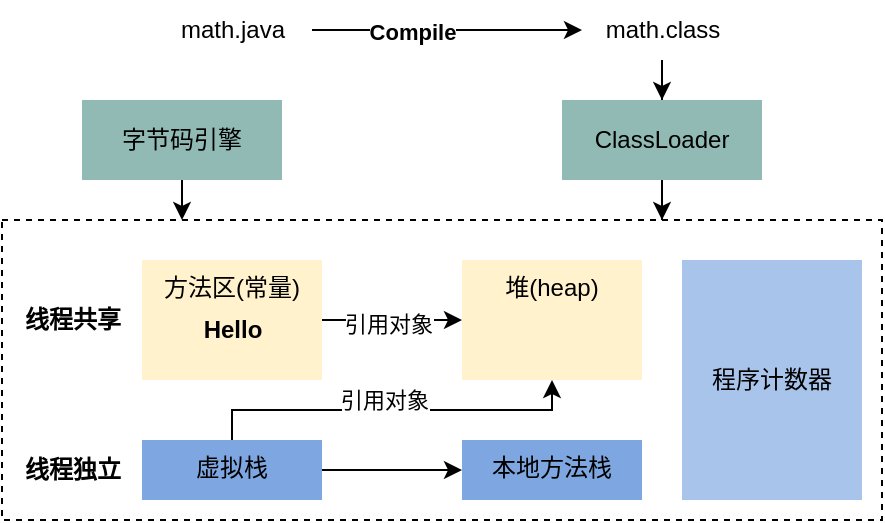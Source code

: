 <mxfile version="24.6.4" type="github">
  <diagram name="第 1 页" id="kwkJNa-P7wrOcMMQlqA8">
    <mxGraphModel dx="733" dy="362" grid="1" gridSize="10" guides="1" tooltips="1" connect="1" arrows="1" fold="1" page="1" pageScale="1" pageWidth="827" pageHeight="1169" math="0" shadow="0">
      <root>
        <mxCell id="0" />
        <mxCell id="1" parent="0" />
        <mxCell id="V5n-WUcLrEbm6pE8jeMB-11" value="" style="rounded=0;whiteSpace=wrap;html=1;fillColor=none;dashed=1;" parent="1" vertex="1">
          <mxGeometry x="70" y="170" width="440" height="150" as="geometry" />
        </mxCell>
        <mxCell id="70z3qarXOF4TtK9kg1kG-1" style="edgeStyle=orthogonalEdgeStyle;rounded=0;orthogonalLoop=1;jettySize=auto;html=1;entryX=0.75;entryY=0;entryDx=0;entryDy=0;" parent="1" source="V5n-WUcLrEbm6pE8jeMB-1" target="V5n-WUcLrEbm6pE8jeMB-11" edge="1">
          <mxGeometry relative="1" as="geometry" />
        </mxCell>
        <mxCell id="V5n-WUcLrEbm6pE8jeMB-1" value="ClassLoader" style="rounded=0;whiteSpace=wrap;html=1;dashed=1;fillColor=#90BAB3;strokeColor=none;" parent="1" vertex="1">
          <mxGeometry x="350" y="110" width="100" height="40" as="geometry" />
        </mxCell>
        <mxCell id="V5n-WUcLrEbm6pE8jeMB-4" style="edgeStyle=orthogonalEdgeStyle;rounded=0;orthogonalLoop=1;jettySize=auto;html=1;" parent="1" source="V5n-WUcLrEbm6pE8jeMB-2" target="V5n-WUcLrEbm6pE8jeMB-3" edge="1">
          <mxGeometry relative="1" as="geometry" />
        </mxCell>
        <mxCell id="V5n-WUcLrEbm6pE8jeMB-5" value="Compile" style="edgeLabel;html=1;align=center;verticalAlign=middle;resizable=0;points=[];fontStyle=1" parent="V5n-WUcLrEbm6pE8jeMB-4" vertex="1" connectable="0">
          <mxGeometry x="-0.269" y="-1" relative="1" as="geometry">
            <mxPoint as="offset" />
          </mxGeometry>
        </mxCell>
        <mxCell id="V5n-WUcLrEbm6pE8jeMB-2" value="math.java" style="text;html=1;align=center;verticalAlign=middle;resizable=0;points=[];autosize=1;strokeColor=none;fillColor=none;" parent="1" vertex="1">
          <mxGeometry x="145" y="60" width="80" height="30" as="geometry" />
        </mxCell>
        <mxCell id="V5n-WUcLrEbm6pE8jeMB-6" style="edgeStyle=orthogonalEdgeStyle;rounded=0;orthogonalLoop=1;jettySize=auto;html=1;" parent="1" source="V5n-WUcLrEbm6pE8jeMB-3" target="V5n-WUcLrEbm6pE8jeMB-1" edge="1">
          <mxGeometry relative="1" as="geometry" />
        </mxCell>
        <mxCell id="V5n-WUcLrEbm6pE8jeMB-3" value="math.class" style="text;html=1;align=center;verticalAlign=middle;resizable=0;points=[];autosize=1;strokeColor=none;fillColor=none;" parent="1" vertex="1">
          <mxGeometry x="360" y="60" width="80" height="30" as="geometry" />
        </mxCell>
        <mxCell id="O3prK3IMAQn_mYPLxQvE-3" style="edgeStyle=orthogonalEdgeStyle;rounded=0;orthogonalLoop=1;jettySize=auto;html=1;entryX=0;entryY=0.5;entryDx=0;entryDy=0;" parent="1" source="70z3qarXOF4TtK9kg1kG-2" target="70z3qarXOF4TtK9kg1kG-4" edge="1">
          <mxGeometry relative="1" as="geometry" />
        </mxCell>
        <mxCell id="O3prK3IMAQn_mYPLxQvE-6" value="引用对象" style="edgeLabel;html=1;align=center;verticalAlign=middle;resizable=0;points=[];" parent="O3prK3IMAQn_mYPLxQvE-3" vertex="1" connectable="0">
          <mxGeometry x="-0.067" y="-2" relative="1" as="geometry">
            <mxPoint as="offset" />
          </mxGeometry>
        </mxCell>
        <mxCell id="70z3qarXOF4TtK9kg1kG-2" value="方法区(常量)" style="rounded=0;whiteSpace=wrap;html=1;verticalAlign=top;fillColor=#fff2cc;strokeColor=none;" parent="1" vertex="1">
          <mxGeometry x="140" y="190" width="90" height="60" as="geometry" />
        </mxCell>
        <mxCell id="O3prK3IMAQn_mYPLxQvE-5" style="edgeStyle=orthogonalEdgeStyle;rounded=0;orthogonalLoop=1;jettySize=auto;html=1;entryX=0;entryY=0.5;entryDx=0;entryDy=0;" parent="1" source="70z3qarXOF4TtK9kg1kG-3" target="70z3qarXOF4TtK9kg1kG-5" edge="1">
          <mxGeometry relative="1" as="geometry" />
        </mxCell>
        <mxCell id="FqOL_brgx5Y4U_j49eOW-1" style="edgeStyle=elbowEdgeStyle;rounded=0;orthogonalLoop=1;jettySize=auto;html=1;entryX=0.5;entryY=1;entryDx=0;entryDy=0;elbow=vertical;" edge="1" parent="1" source="70z3qarXOF4TtK9kg1kG-3" target="70z3qarXOF4TtK9kg1kG-4">
          <mxGeometry relative="1" as="geometry" />
        </mxCell>
        <mxCell id="FqOL_brgx5Y4U_j49eOW-3" value="引用对象" style="edgeLabel;html=1;align=center;verticalAlign=middle;resizable=0;points=[];" vertex="1" connectable="0" parent="FqOL_brgx5Y4U_j49eOW-1">
          <mxGeometry x="-0.164" y="-1" relative="1" as="geometry">
            <mxPoint x="11" y="-6" as="offset" />
          </mxGeometry>
        </mxCell>
        <mxCell id="70z3qarXOF4TtK9kg1kG-3" value="虚拟栈" style="rounded=0;whiteSpace=wrap;html=1;verticalAlign=top;strokeColor=none;fillColor=#7EA6E0;" parent="1" vertex="1">
          <mxGeometry x="140" y="280" width="90" height="30" as="geometry" />
        </mxCell>
        <mxCell id="70z3qarXOF4TtK9kg1kG-4" value="堆(heap)" style="rounded=0;whiteSpace=wrap;html=1;verticalAlign=top;fillColor=#fff2cc;strokeColor=none;" parent="1" vertex="1">
          <mxGeometry x="300" y="190" width="90" height="60" as="geometry" />
        </mxCell>
        <mxCell id="70z3qarXOF4TtK9kg1kG-5" value="本地方法栈" style="rounded=0;whiteSpace=wrap;html=1;verticalAlign=top;fillColor=#7EA6E0;strokeColor=none;" parent="1" vertex="1">
          <mxGeometry x="300" y="280" width="90" height="30" as="geometry" />
        </mxCell>
        <mxCell id="70z3qarXOF4TtK9kg1kG-6" value="程序计数器" style="rounded=0;whiteSpace=wrap;html=1;fillColor=#A9C4EB;strokeColor=none;" parent="1" vertex="1">
          <mxGeometry x="410" y="190" width="90" height="120" as="geometry" />
        </mxCell>
        <mxCell id="70z3qarXOF4TtK9kg1kG-7" value="字节码引擎" style="rounded=0;whiteSpace=wrap;html=1;dashed=1;fillColor=#90BAB3;strokeColor=none;" parent="1" vertex="1">
          <mxGeometry x="110" y="110" width="100" height="40" as="geometry" />
        </mxCell>
        <mxCell id="70z3qarXOF4TtK9kg1kG-8" style="edgeStyle=orthogonalEdgeStyle;rounded=0;orthogonalLoop=1;jettySize=auto;html=1;" parent="1" source="70z3qarXOF4TtK9kg1kG-7" edge="1">
          <mxGeometry relative="1" as="geometry">
            <mxPoint x="160" y="170" as="targetPoint" />
          </mxGeometry>
        </mxCell>
        <mxCell id="O3prK3IMAQn_mYPLxQvE-1" value="&lt;b&gt;线程共享&lt;/b&gt;" style="text;html=1;align=center;verticalAlign=middle;resizable=0;points=[];autosize=1;strokeColor=none;fillColor=none;" parent="1" vertex="1">
          <mxGeometry x="70" y="205" width="70" height="30" as="geometry" />
        </mxCell>
        <mxCell id="O3prK3IMAQn_mYPLxQvE-2" value="&lt;b&gt;线程独立&lt;/b&gt;" style="text;html=1;align=center;verticalAlign=middle;resizable=0;points=[];autosize=1;strokeColor=none;fillColor=none;" parent="1" vertex="1">
          <mxGeometry x="70" y="280" width="70" height="30" as="geometry" />
        </mxCell>
        <mxCell id="FqOL_brgx5Y4U_j49eOW-4" value="&lt;b&gt;Hello&lt;/b&gt;" style="text;html=1;align=center;verticalAlign=middle;resizable=0;points=[];autosize=1;strokeColor=none;fillColor=none;" vertex="1" parent="1">
          <mxGeometry x="160" y="210" width="50" height="30" as="geometry" />
        </mxCell>
      </root>
    </mxGraphModel>
  </diagram>
</mxfile>
